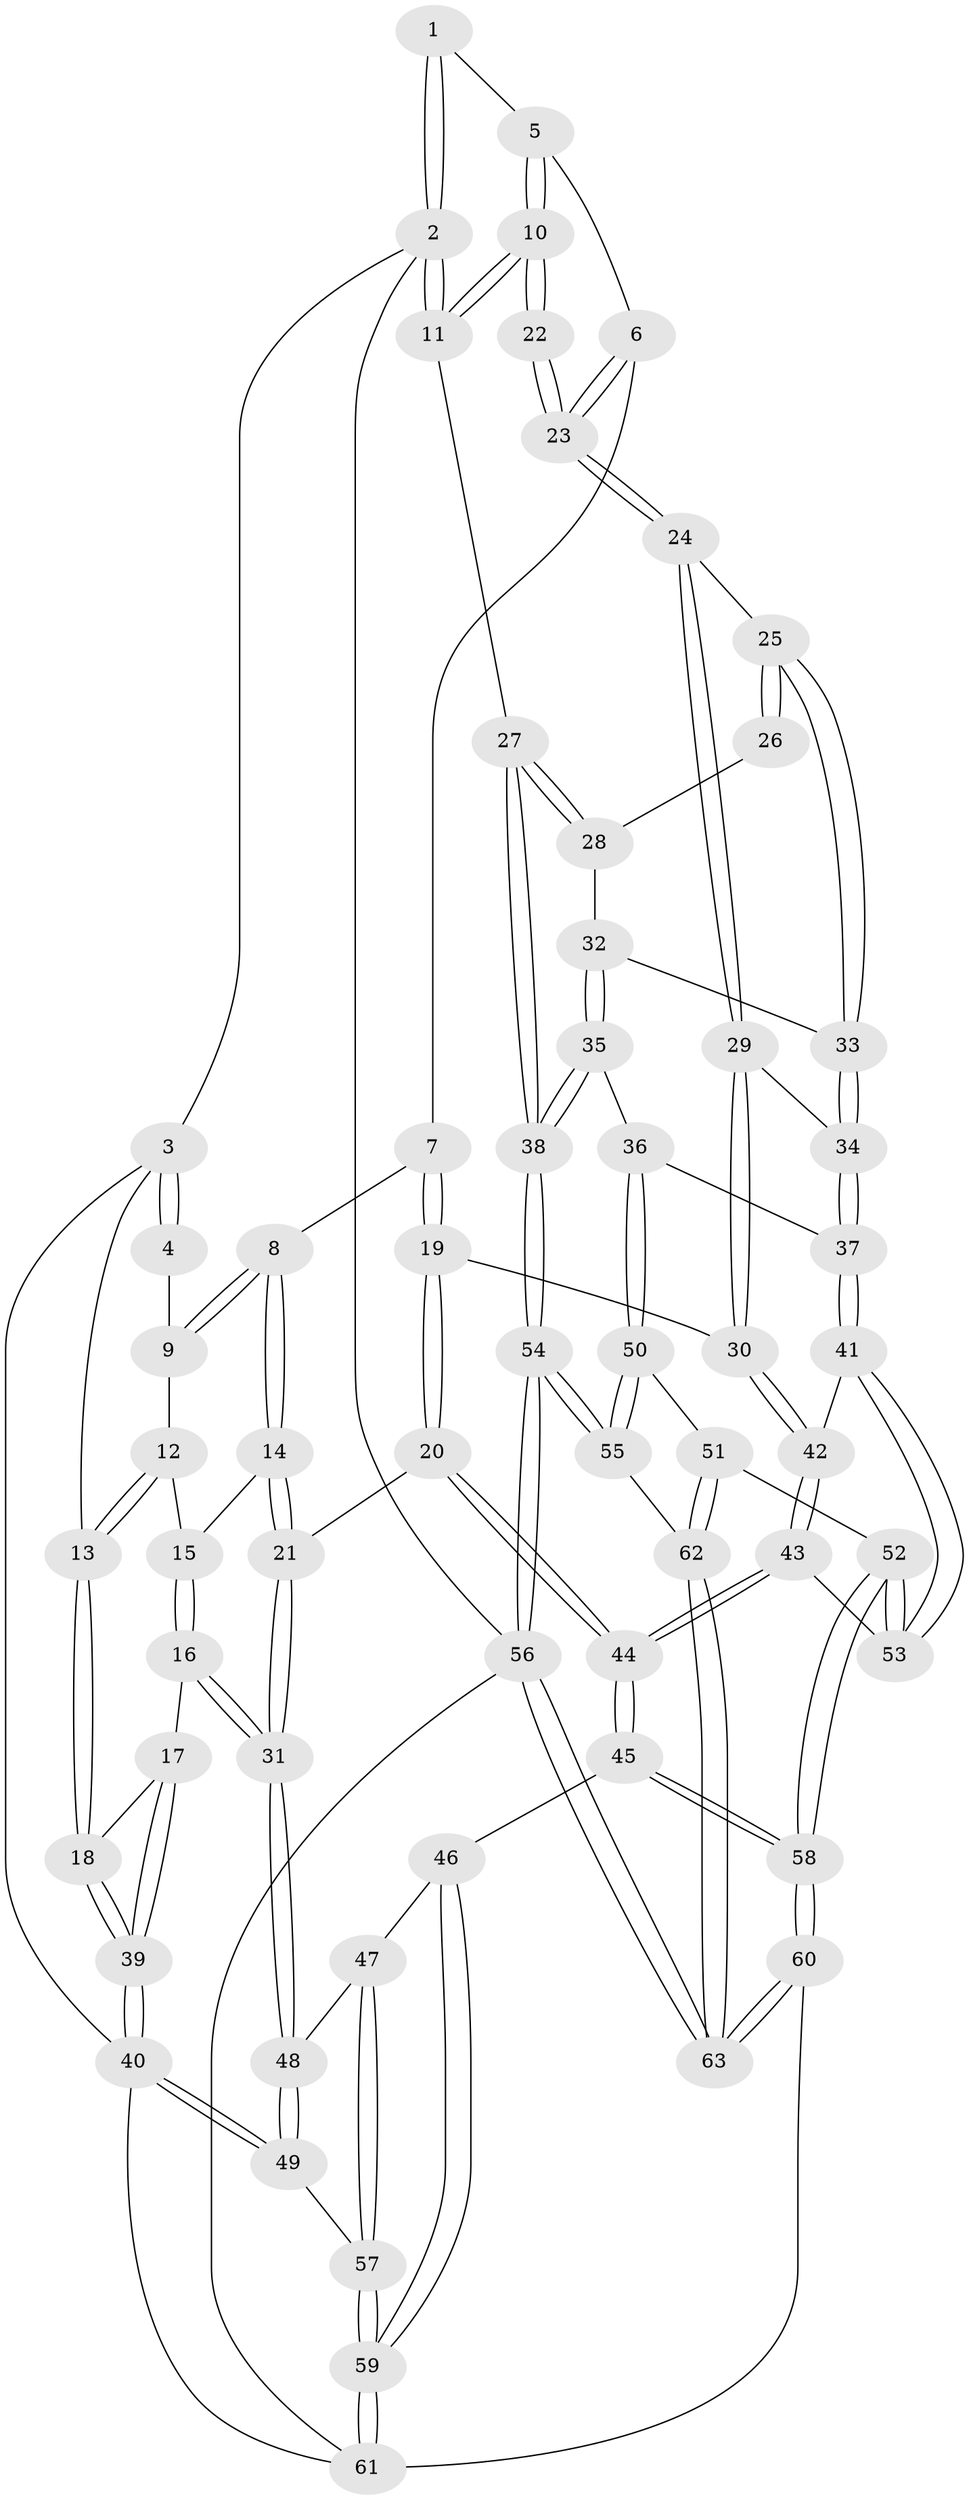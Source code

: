 // coarse degree distribution, {4: 0.43243243243243246, 7: 0.02702702702702703, 2: 0.02702702702702703, 5: 0.3783783783783784, 6: 0.05405405405405406, 3: 0.08108108108108109}
// Generated by graph-tools (version 1.1) at 2025/52/02/27/25 19:52:44]
// undirected, 63 vertices, 154 edges
graph export_dot {
graph [start="1"]
  node [color=gray90,style=filled];
  1 [pos="+0.7354415541865816+0"];
  2 [pos="+1+0"];
  3 [pos="+0+0"];
  4 [pos="+0.09428507129987998+0"];
  5 [pos="+0.7409904693886654+0.05263046678182202"];
  6 [pos="+0.6463866054710932+0.214965544119755"];
  7 [pos="+0.37129009265794244+0.2112479613350311"];
  8 [pos="+0.3681222400820235+0.2097817707941042"];
  9 [pos="+0.3521969317939615+0.1904805539867805"];
  10 [pos="+1+0.23683835194930067"];
  11 [pos="+1+0.2603233612959893"];
  12 [pos="+0.08368674400966059+0.31067131983661855"];
  13 [pos="+0+0.13352195260799185"];
  14 [pos="+0.23750690955872425+0.36967860788992046"];
  15 [pos="+0.0910183478517578+0.3178301077410738"];
  16 [pos="+0.13834772568219714+0.5061694849950569"];
  17 [pos="+0.11615254096254933+0.5028831574678516"];
  18 [pos="+0+0.326584920402414"];
  19 [pos="+0.40726952936089655+0.4257022364682733"];
  20 [pos="+0.36325200299546706+0.5072781676646771"];
  21 [pos="+0.22212191770247167+0.4611131354480854"];
  22 [pos="+0.909631054128321+0.32268990595446384"];
  23 [pos="+0.6593681759970482+0.25535925068656257"];
  24 [pos="+0.6604250620768283+0.2686251214262382"];
  25 [pos="+0.8474676999048881+0.42226577343963956"];
  26 [pos="+0.8784672324535631+0.3971430299822279"];
  27 [pos="+1+0.4548747544681544"];
  28 [pos="+0.9552204868454599+0.42511168623017187"];
  29 [pos="+0.6319016472609463+0.43745712883264876"];
  30 [pos="+0.6012356904911421+0.4670010265135268"];
  31 [pos="+0.1525300979331702+0.5131668591361964"];
  32 [pos="+0.8619334816038561+0.467224440656827"];
  33 [pos="+0.8479147791739833+0.439359520814735"];
  34 [pos="+0.7125818172366765+0.4966114515235072"];
  35 [pos="+0.8690265876931158+0.49118741575567565"];
  36 [pos="+0.8113048665754544+0.6054370833010501"];
  37 [pos="+0.7930705729532505+0.6033024297654551"];
  38 [pos="+1+0.5271538955447732"];
  39 [pos="+0+0.7049604285084258"];
  40 [pos="+0+0.7619753616990467"];
  41 [pos="+0.7243504764738615+0.6541931925342662"];
  42 [pos="+0.5760185961314472+0.5270190604998917"];
  43 [pos="+0.49870207630843316+0.6403443022984524"];
  44 [pos="+0.4143810044195803+0.6684274402319673"];
  45 [pos="+0.4003559290663517+0.6865022351859842"];
  46 [pos="+0.3513695221764919+0.7033518488550805"];
  47 [pos="+0.1950705634720155+0.6390058117079931"];
  48 [pos="+0.1576732846374358+0.551339417792736"];
  49 [pos="+0+0.7658262029547724"];
  50 [pos="+0.8897267581357542+0.6627934956736276"];
  51 [pos="+0.7090217201568745+0.8021212079617046"];
  52 [pos="+0.6810188075551592+0.794934918161824"];
  53 [pos="+0.6643772490428322+0.7317948936038651"];
  54 [pos="+1+0.7578244561564463"];
  55 [pos="+1+0.742979186442457"];
  56 [pos="+1+1"];
  57 [pos="+0.022360454097369625+0.8028204539963614"];
  58 [pos="+0.5459208144972563+0.9725502524018085"];
  59 [pos="+0.20491993469581105+0.9434549532939966"];
  60 [pos="+0.5256373458898176+1"];
  61 [pos="+0.28651774066014163+1"];
  62 [pos="+0.8059307162850015+0.8506918789547064"];
  63 [pos="+0.7838454640379234+1"];
  1 -- 2;
  1 -- 2;
  1 -- 5;
  2 -- 3;
  2 -- 11;
  2 -- 11;
  2 -- 56;
  3 -- 4;
  3 -- 4;
  3 -- 13;
  3 -- 40;
  4 -- 9;
  5 -- 6;
  5 -- 10;
  5 -- 10;
  6 -- 7;
  6 -- 23;
  6 -- 23;
  7 -- 8;
  7 -- 19;
  7 -- 19;
  8 -- 9;
  8 -- 9;
  8 -- 14;
  8 -- 14;
  9 -- 12;
  10 -- 11;
  10 -- 11;
  10 -- 22;
  10 -- 22;
  11 -- 27;
  12 -- 13;
  12 -- 13;
  12 -- 15;
  13 -- 18;
  13 -- 18;
  14 -- 15;
  14 -- 21;
  14 -- 21;
  15 -- 16;
  15 -- 16;
  16 -- 17;
  16 -- 31;
  16 -- 31;
  17 -- 18;
  17 -- 39;
  17 -- 39;
  18 -- 39;
  18 -- 39;
  19 -- 20;
  19 -- 20;
  19 -- 30;
  20 -- 21;
  20 -- 44;
  20 -- 44;
  21 -- 31;
  21 -- 31;
  22 -- 23;
  22 -- 23;
  23 -- 24;
  23 -- 24;
  24 -- 25;
  24 -- 29;
  24 -- 29;
  25 -- 26;
  25 -- 26;
  25 -- 33;
  25 -- 33;
  26 -- 28;
  27 -- 28;
  27 -- 28;
  27 -- 38;
  27 -- 38;
  28 -- 32;
  29 -- 30;
  29 -- 30;
  29 -- 34;
  30 -- 42;
  30 -- 42;
  31 -- 48;
  31 -- 48;
  32 -- 33;
  32 -- 35;
  32 -- 35;
  33 -- 34;
  33 -- 34;
  34 -- 37;
  34 -- 37;
  35 -- 36;
  35 -- 38;
  35 -- 38;
  36 -- 37;
  36 -- 50;
  36 -- 50;
  37 -- 41;
  37 -- 41;
  38 -- 54;
  38 -- 54;
  39 -- 40;
  39 -- 40;
  40 -- 49;
  40 -- 49;
  40 -- 61;
  41 -- 42;
  41 -- 53;
  41 -- 53;
  42 -- 43;
  42 -- 43;
  43 -- 44;
  43 -- 44;
  43 -- 53;
  44 -- 45;
  44 -- 45;
  45 -- 46;
  45 -- 58;
  45 -- 58;
  46 -- 47;
  46 -- 59;
  46 -- 59;
  47 -- 48;
  47 -- 57;
  47 -- 57;
  48 -- 49;
  48 -- 49;
  49 -- 57;
  50 -- 51;
  50 -- 55;
  50 -- 55;
  51 -- 52;
  51 -- 62;
  51 -- 62;
  52 -- 53;
  52 -- 53;
  52 -- 58;
  52 -- 58;
  54 -- 55;
  54 -- 55;
  54 -- 56;
  54 -- 56;
  55 -- 62;
  56 -- 63;
  56 -- 63;
  56 -- 61;
  57 -- 59;
  57 -- 59;
  58 -- 60;
  58 -- 60;
  59 -- 61;
  59 -- 61;
  60 -- 61;
  60 -- 63;
  60 -- 63;
  62 -- 63;
  62 -- 63;
}
